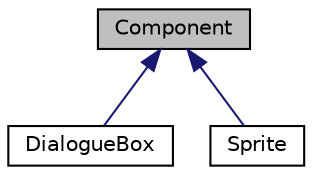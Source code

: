 digraph "Component"
{
 // LATEX_PDF_SIZE
  edge [fontname="Helvetica",fontsize="10",labelfontname="Helvetica",labelfontsize="10"];
  node [fontname="Helvetica",fontsize="10",shape=record];
  Node1 [label="Component",height=0.2,width=0.4,color="black", fillcolor="grey75", style="filled", fontcolor="black",tooltip="container class for Components Components makes up a scene for events"];
  Node1 -> Node2 [dir="back",color="midnightblue",fontsize="10",style="solid"];
  Node2 [label="DialogueBox",height=0.2,width=0.4,color="black", fillcolor="white", style="filled",URL="$class_dialogue_box.html",tooltip=" "];
  Node1 -> Node3 [dir="back",color="midnightblue",fontsize="10",style="solid"];
  Node3 [label="Sprite",height=0.2,width=0.4,color="black", fillcolor="white", style="filled",URL="$class_sprite.html",tooltip=" "];
}
